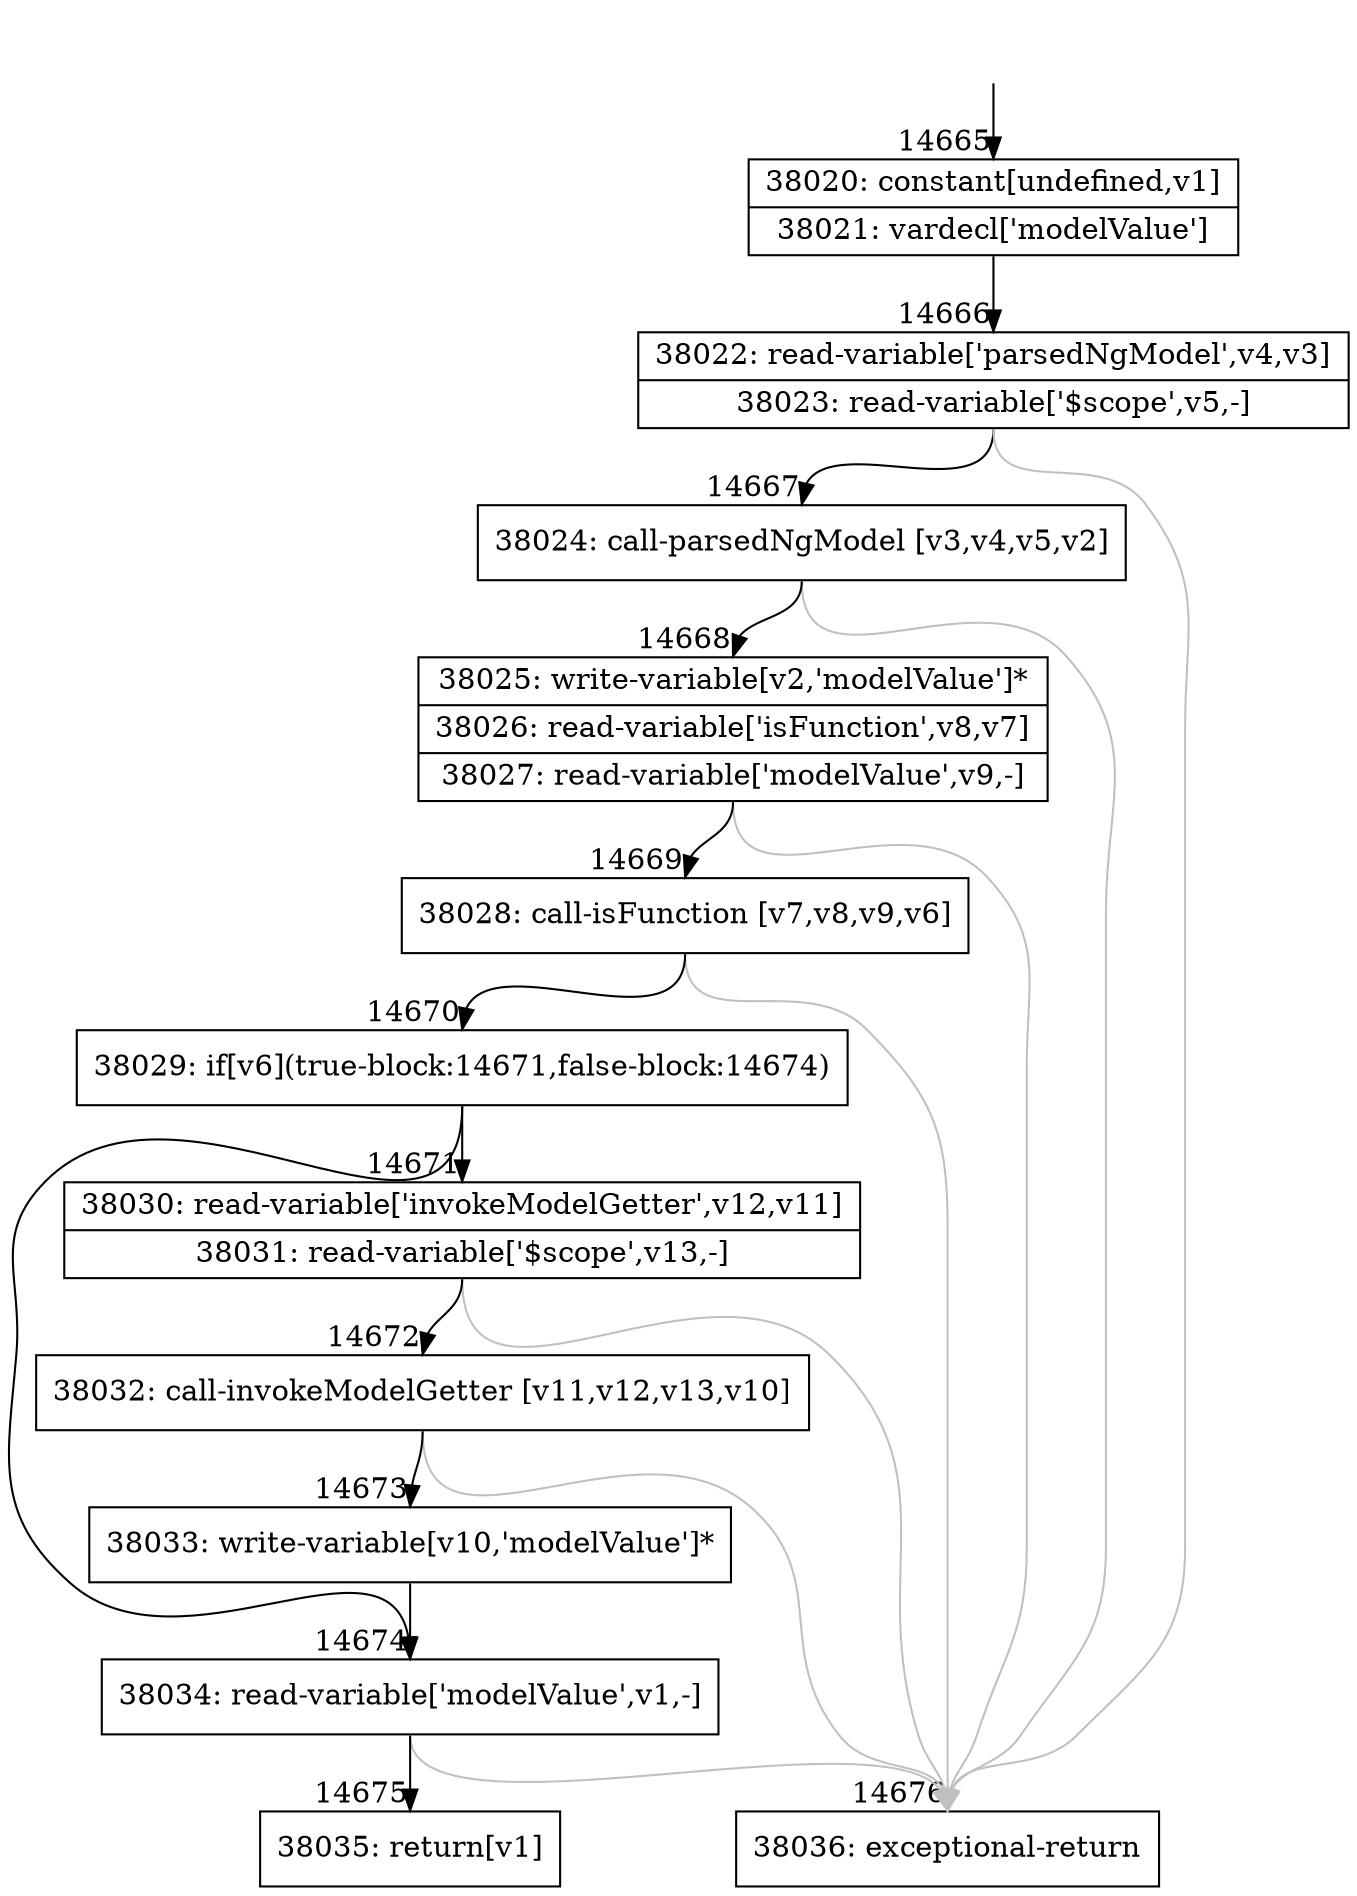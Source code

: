digraph {
rankdir="TD"
BB_entry1173[shape=none,label=""];
BB_entry1173 -> BB14665 [tailport=s, headport=n, headlabel="    14665"]
BB14665 [shape=record label="{38020: constant[undefined,v1]|38021: vardecl['modelValue']}" ] 
BB14665 -> BB14666 [tailport=s, headport=n, headlabel="      14666"]
BB14666 [shape=record label="{38022: read-variable['parsedNgModel',v4,v3]|38023: read-variable['$scope',v5,-]}" ] 
BB14666 -> BB14667 [tailport=s, headport=n, headlabel="      14667"]
BB14666 -> BB14676 [tailport=s, headport=n, color=gray, headlabel="      14676"]
BB14667 [shape=record label="{38024: call-parsedNgModel [v3,v4,v5,v2]}" ] 
BB14667 -> BB14668 [tailport=s, headport=n, headlabel="      14668"]
BB14667 -> BB14676 [tailport=s, headport=n, color=gray]
BB14668 [shape=record label="{38025: write-variable[v2,'modelValue']*|38026: read-variable['isFunction',v8,v7]|38027: read-variable['modelValue',v9,-]}" ] 
BB14668 -> BB14669 [tailport=s, headport=n, headlabel="      14669"]
BB14668 -> BB14676 [tailport=s, headport=n, color=gray]
BB14669 [shape=record label="{38028: call-isFunction [v7,v8,v9,v6]}" ] 
BB14669 -> BB14670 [tailport=s, headport=n, headlabel="      14670"]
BB14669 -> BB14676 [tailport=s, headport=n, color=gray]
BB14670 [shape=record label="{38029: if[v6](true-block:14671,false-block:14674)}" ] 
BB14670 -> BB14671 [tailport=s, headport=n, headlabel="      14671"]
BB14670 -> BB14674 [tailport=s, headport=n, headlabel="      14674"]
BB14671 [shape=record label="{38030: read-variable['invokeModelGetter',v12,v11]|38031: read-variable['$scope',v13,-]}" ] 
BB14671 -> BB14672 [tailport=s, headport=n, headlabel="      14672"]
BB14671 -> BB14676 [tailport=s, headport=n, color=gray]
BB14672 [shape=record label="{38032: call-invokeModelGetter [v11,v12,v13,v10]}" ] 
BB14672 -> BB14673 [tailport=s, headport=n, headlabel="      14673"]
BB14672 -> BB14676 [tailport=s, headport=n, color=gray]
BB14673 [shape=record label="{38033: write-variable[v10,'modelValue']*}" ] 
BB14673 -> BB14674 [tailport=s, headport=n]
BB14674 [shape=record label="{38034: read-variable['modelValue',v1,-]}" ] 
BB14674 -> BB14675 [tailport=s, headport=n, headlabel="      14675"]
BB14674 -> BB14676 [tailport=s, headport=n, color=gray]
BB14675 [shape=record label="{38035: return[v1]}" ] 
BB14676 [shape=record label="{38036: exceptional-return}" ] 
//#$~ 24595
}
